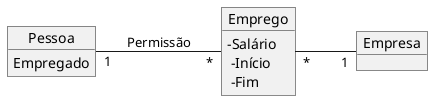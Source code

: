 @startuml mod01ima11
skinparam classAttributeIconSize 0
object "Pessoa" as o1
object "Emprego" as o2
object "Empresa" as o3
o1 : Empregado
o2 : -Salário \n -Início \n -Fim
left to right direction
o1"1" -- "*"o2: Permissão
o2"*" -- "1"o3
@enduml